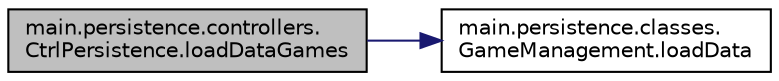 digraph "main.persistence.controllers.CtrlPersistence.loadDataGames"
{
 // INTERACTIVE_SVG=YES
 // LATEX_PDF_SIZE
  edge [fontname="Helvetica",fontsize="10",labelfontname="Helvetica",labelfontsize="10"];
  node [fontname="Helvetica",fontsize="10",shape=record];
  rankdir="LR";
  Node1 [label="main.persistence.controllers.\lCtrlPersistence.loadDataGames",height=0.2,width=0.4,color="black", fillcolor="grey75", style="filled", fontcolor="black",tooltip=" "];
  Node1 -> Node2 [color="midnightblue",fontsize="10",style="solid",fontname="Helvetica"];
  Node2 [label="main.persistence.classes.\lGameManagement.loadData",height=0.2,width=0.4,color="black", fillcolor="white", style="filled",URL="$classmain_1_1persistence_1_1classes_1_1GameManagement.html#aab09d3e209f76ab1b6eba84333dcb2dd",tooltip=" "];
}
